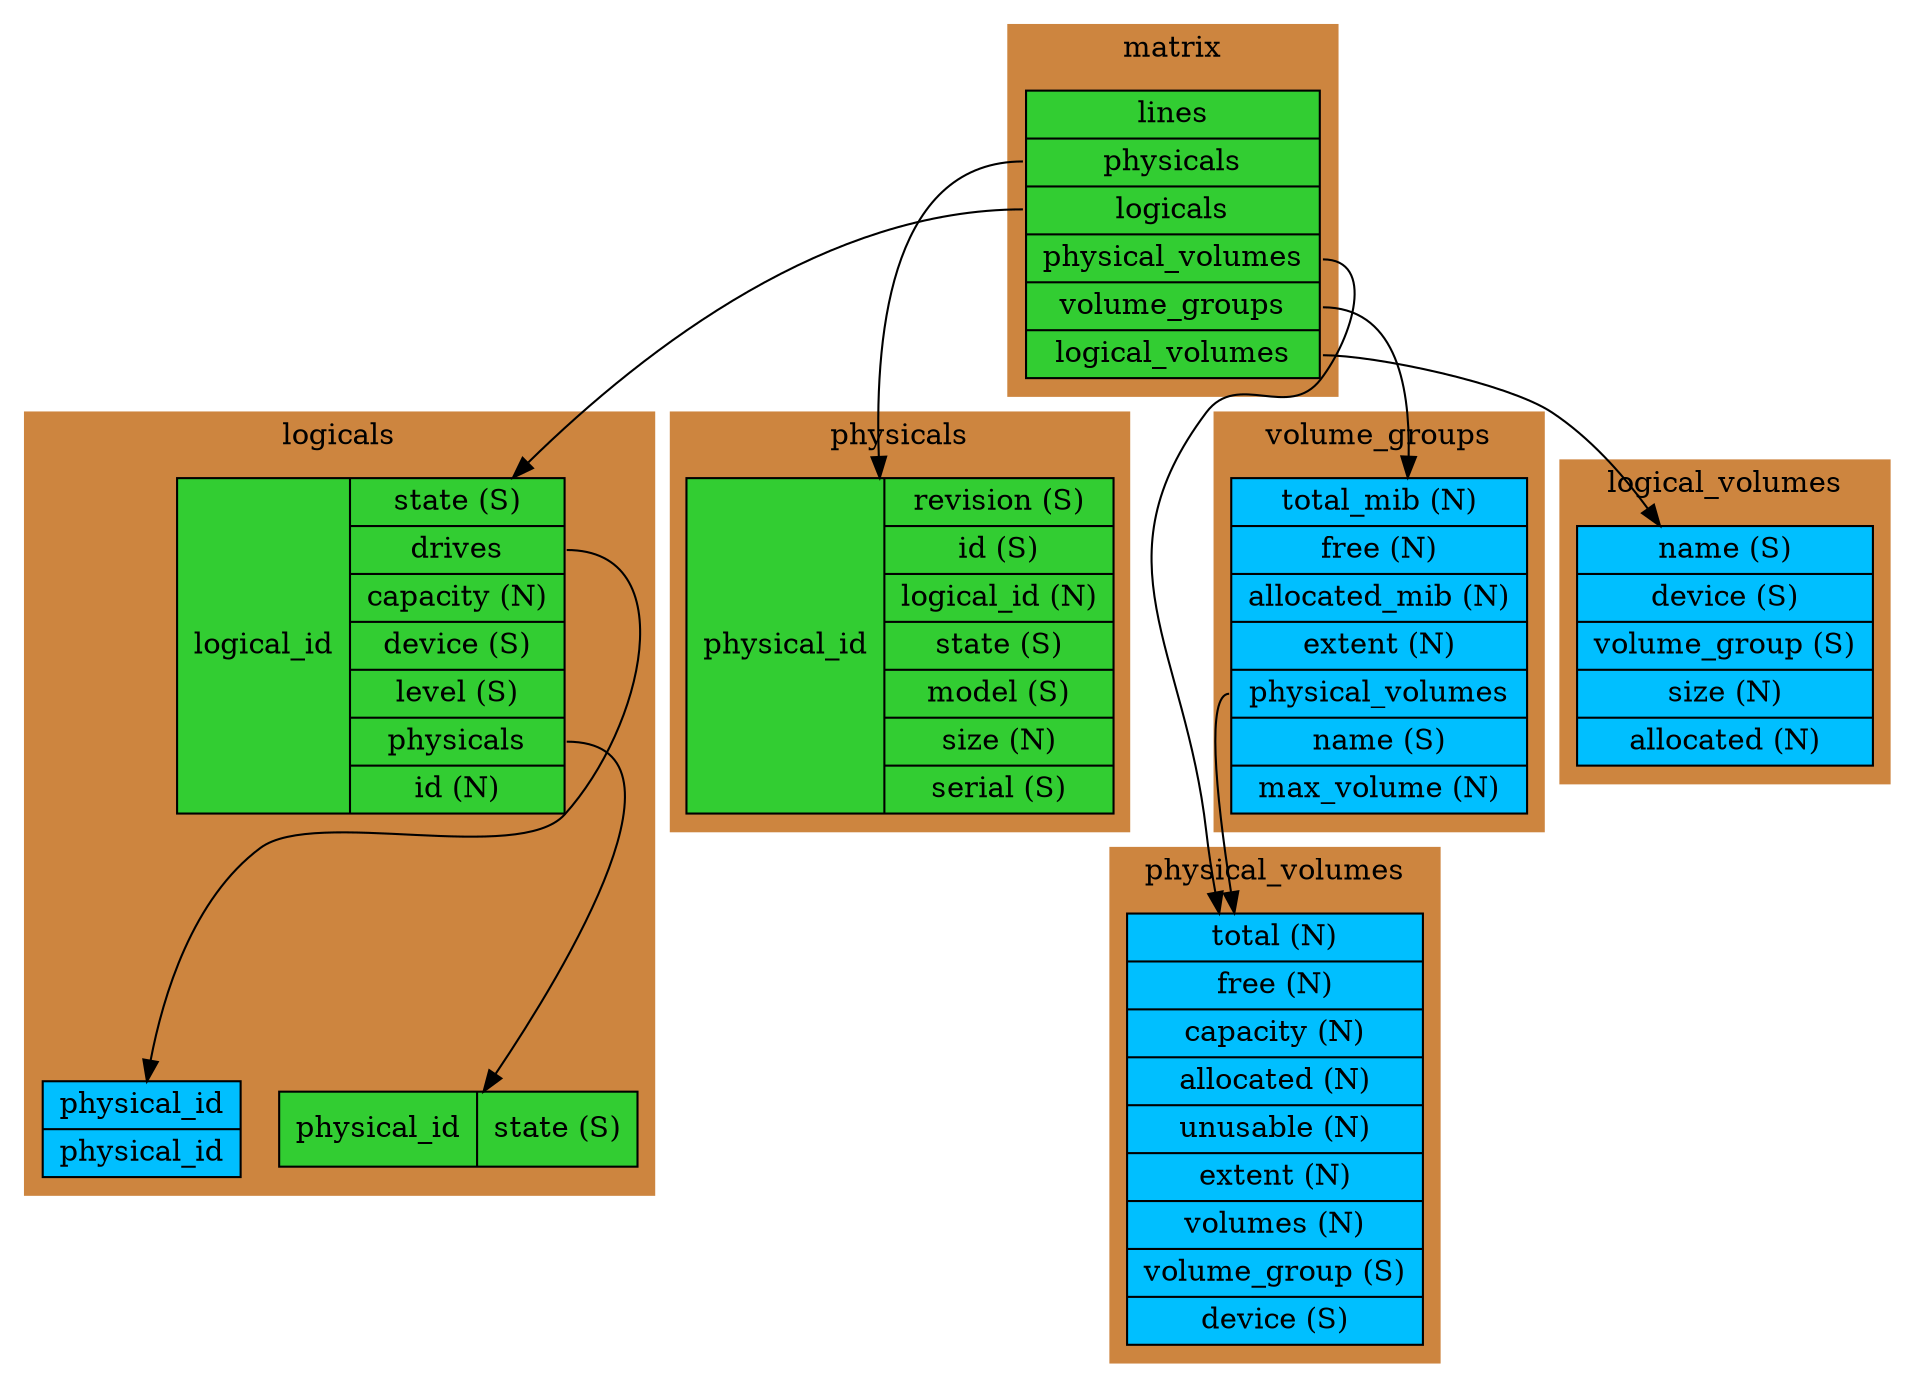 digraph {
	node [ shape = "record", style = "filled" ];
	style = "filled";
	color = "peru";

	subgraph cluster_matrix {
		label = "matrix";

		node_matrix [ label = "{ <lines>lines | <physicals>physicals | <logicals>logicals | <physical_volumes>physical_volumes | <volume_groups>volume_groups | <logical_volumes>logical_volumes }", fillcolor = "limegreen" ];
	}
	subgraph cluster_logicals {
		label = "logicals";

		node_logicals [ label = "logical_id | { state (S) | <drives>drives | capacity (N) | device (S) | level (S) | <physicals>physicals | id (N) }", fillcolor = "limegreen" ];
		node_logicals_drives [ label = "{ physical_id | physical_id }", fillcolor = "deepskyblue" ];
		node_logicals_physicals [ label = "physical_id | state (S)", fillcolor = "limegreen" ];
		node_logicals:drives -> node_logicals_drives;
		node_logicals:physicals -> node_logicals_physicals;
	}
	subgraph cluster_physicals {
		label = "physicals";

		node_physicals [ label = "physical_id | { revision (S) | id (S) | logical_id (N) | state (S) | model (S) | size (N) | serial (S) }", fillcolor = "limegreen" ];
	}
	subgraph cluster_physical_volumes {
		label = "physical_volumes";

		node_physical_volumes [ label = "{ total (N) | free (N) | capacity (N) | allocated (N) | unusable (N) | extent (N) | volumes (N) | volume_group (S) | device (S) }", fillcolor = "deepskyblue" ];
	}
	subgraph cluster_volume_groups {
		label = "volume_groups";

		node_volume_groups [ label = "{ total_mib (N) | free (N) | allocated_mib (N) | extent (N) | <physical_volumes>physical_volumes | name (S) | max_volume (N) }", fillcolor = "deepskyblue" ];
		node_volume_groups:physical_volumes -> node_physical_volumes;
	}
	subgraph cluster_logical_volumes {
		label = "logical_volumes";

		node_logical_volumes [ label = "{ name (S) | device (S) | volume_group (S) | size (N) | allocated (N) }", fillcolor = "deepskyblue" ];
	}

	node_matrix:logicals -> node_logicals;
	node_matrix:physicals -> node_physicals;
	node_matrix:physical_volumes -> node_physical_volumes;
	node_matrix:volume_groups -> node_volume_groups;
	node_matrix:logical_volumes -> node_logical_volumes;
}
